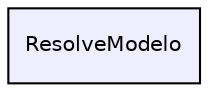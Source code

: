 digraph "ResolveModelo" {
  compound=true
  node [ fontsize="10", fontname="Helvetica"];
  edge [ labelfontsize="10", labelfontname="Helvetica"];
  dir_b8786230f33acd74f8bb3d04709b27a9 [shape=box, label="ResolveModelo", style="filled", fillcolor="#eeeeff", pencolor="black", URL="dir_b8786230f33acd74f8bb3d04709b27a9.html"];
}
